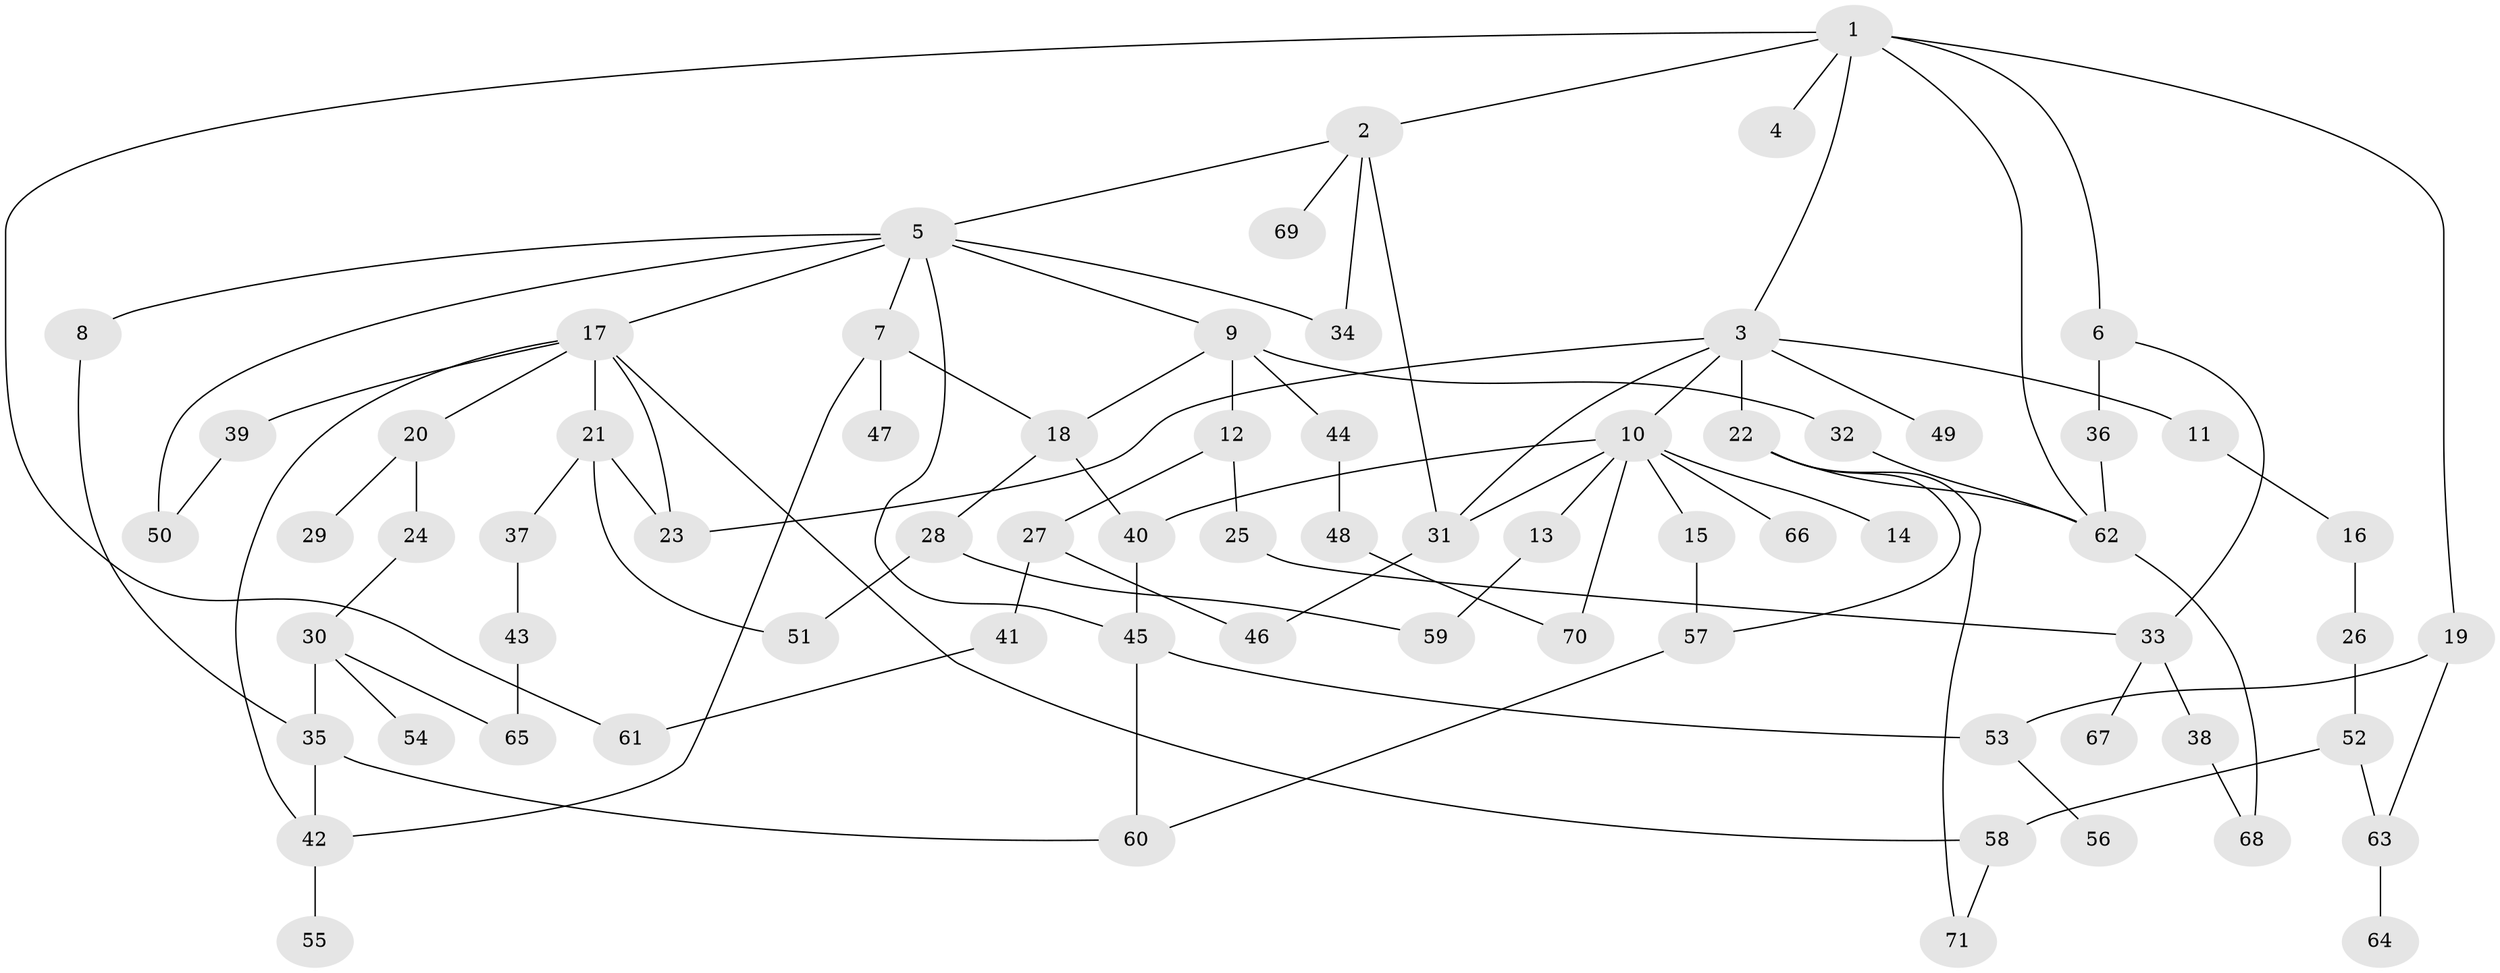 // coarse degree distribution, {1: 0.24489795918367346, 7: 0.02040816326530612, 4: 0.12244897959183673, 2: 0.32653061224489793, 6: 0.08163265306122448, 5: 0.061224489795918366, 10: 0.02040816326530612, 3: 0.12244897959183673}
// Generated by graph-tools (version 1.1) at 2025/45/03/04/25 21:45:00]
// undirected, 71 vertices, 100 edges
graph export_dot {
graph [start="1"]
  node [color=gray90,style=filled];
  1;
  2;
  3;
  4;
  5;
  6;
  7;
  8;
  9;
  10;
  11;
  12;
  13;
  14;
  15;
  16;
  17;
  18;
  19;
  20;
  21;
  22;
  23;
  24;
  25;
  26;
  27;
  28;
  29;
  30;
  31;
  32;
  33;
  34;
  35;
  36;
  37;
  38;
  39;
  40;
  41;
  42;
  43;
  44;
  45;
  46;
  47;
  48;
  49;
  50;
  51;
  52;
  53;
  54;
  55;
  56;
  57;
  58;
  59;
  60;
  61;
  62;
  63;
  64;
  65;
  66;
  67;
  68;
  69;
  70;
  71;
  1 -- 2;
  1 -- 3;
  1 -- 4;
  1 -- 6;
  1 -- 19;
  1 -- 61;
  1 -- 62;
  2 -- 5;
  2 -- 34;
  2 -- 69;
  2 -- 31;
  3 -- 10;
  3 -- 11;
  3 -- 22;
  3 -- 49;
  3 -- 31;
  3 -- 23;
  5 -- 7;
  5 -- 8;
  5 -- 9;
  5 -- 17;
  5 -- 50;
  5 -- 34;
  5 -- 45;
  6 -- 36;
  6 -- 33;
  7 -- 18;
  7 -- 42;
  7 -- 47;
  8 -- 35;
  9 -- 12;
  9 -- 32;
  9 -- 44;
  9 -- 18;
  10 -- 13;
  10 -- 14;
  10 -- 15;
  10 -- 31;
  10 -- 40;
  10 -- 66;
  10 -- 70;
  11 -- 16;
  12 -- 25;
  12 -- 27;
  13 -- 59;
  15 -- 57;
  16 -- 26;
  17 -- 20;
  17 -- 21;
  17 -- 23;
  17 -- 39;
  17 -- 58;
  17 -- 42;
  18 -- 28;
  18 -- 40;
  19 -- 53;
  19 -- 63;
  20 -- 24;
  20 -- 29;
  21 -- 37;
  21 -- 51;
  21 -- 23;
  22 -- 57;
  22 -- 71;
  22 -- 62;
  24 -- 30;
  25 -- 33;
  26 -- 52;
  27 -- 41;
  27 -- 46;
  28 -- 51;
  28 -- 59;
  30 -- 35;
  30 -- 54;
  30 -- 65;
  31 -- 46;
  32 -- 62;
  33 -- 38;
  33 -- 67;
  35 -- 60;
  35 -- 42;
  36 -- 62;
  37 -- 43;
  38 -- 68;
  39 -- 50;
  40 -- 45;
  41 -- 61;
  42 -- 55;
  43 -- 65;
  44 -- 48;
  45 -- 60;
  45 -- 53;
  48 -- 70;
  52 -- 63;
  52 -- 58;
  53 -- 56;
  57 -- 60;
  58 -- 71;
  62 -- 68;
  63 -- 64;
}
